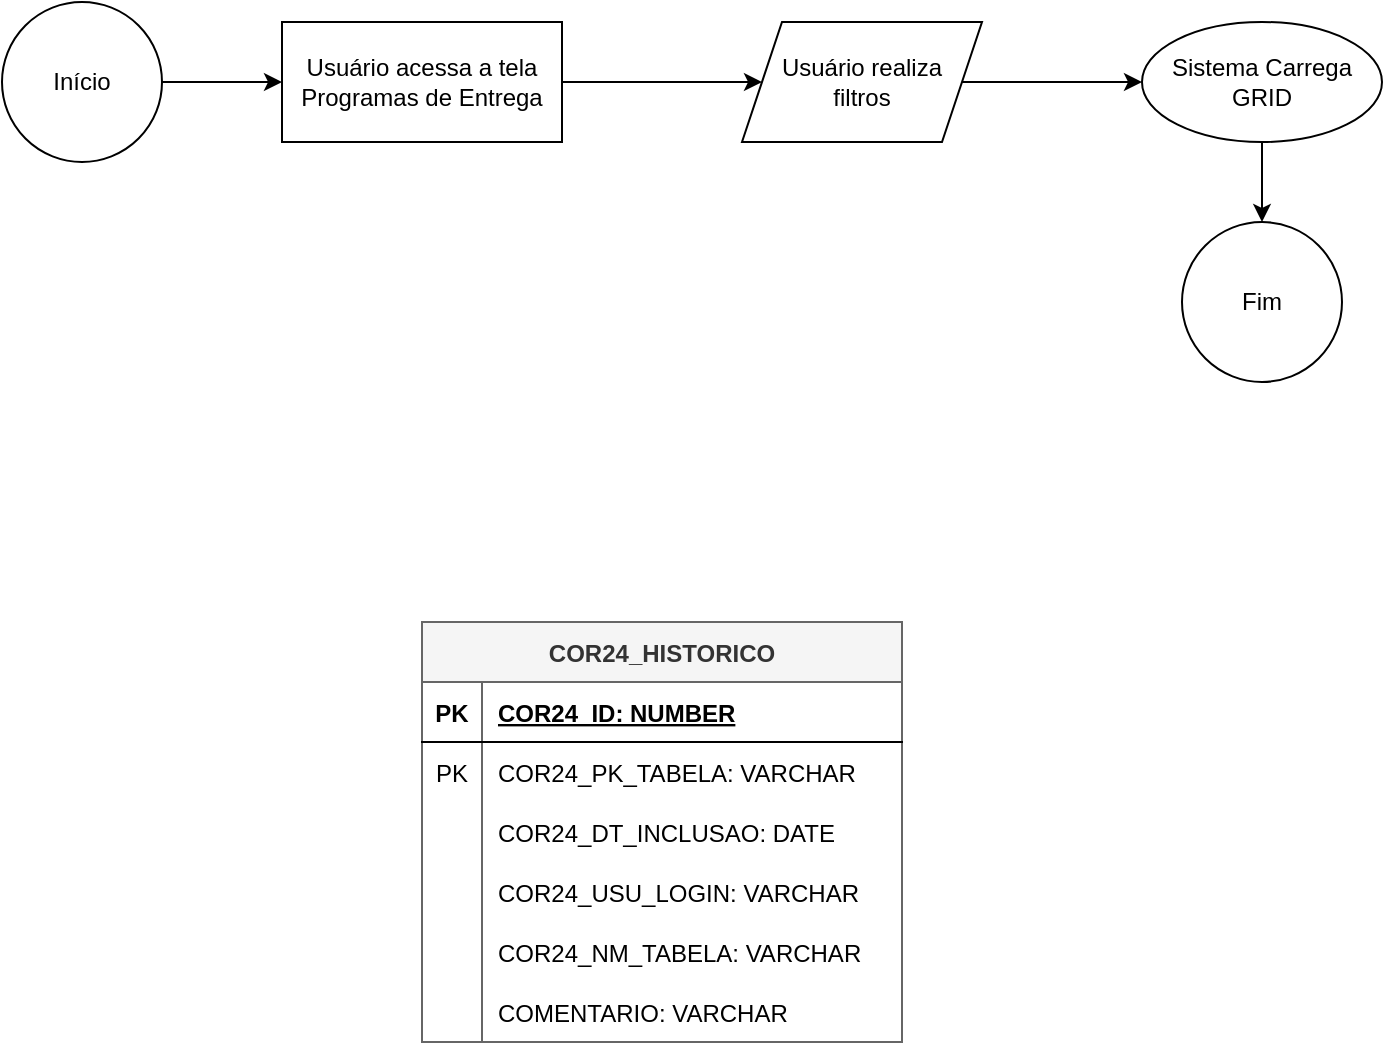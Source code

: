 <mxfile version="18.1.2" type="github">
  <diagram id="dTZOc73QGRmcEfr7qhfH" name="Page-1">
    <mxGraphModel dx="1422" dy="744" grid="1" gridSize="10" guides="1" tooltips="1" connect="1" arrows="1" fold="1" page="1" pageScale="1" pageWidth="827" pageHeight="1169" math="0" shadow="0">
      <root>
        <mxCell id="0" />
        <mxCell id="1" parent="0" />
        <mxCell id="dwxAxvNwJghYSs9Gkolr-3" value="" style="edgeStyle=orthogonalEdgeStyle;rounded=0;orthogonalLoop=1;jettySize=auto;html=1;" edge="1" parent="1" source="dwxAxvNwJghYSs9Gkolr-1" target="dwxAxvNwJghYSs9Gkolr-2">
          <mxGeometry relative="1" as="geometry" />
        </mxCell>
        <mxCell id="dwxAxvNwJghYSs9Gkolr-1" value="Início" style="ellipse;whiteSpace=wrap;html=1;aspect=fixed;" vertex="1" parent="1">
          <mxGeometry x="50" y="100" width="80" height="80" as="geometry" />
        </mxCell>
        <mxCell id="dwxAxvNwJghYSs9Gkolr-40" value="" style="edgeStyle=orthogonalEdgeStyle;rounded=0;orthogonalLoop=1;jettySize=auto;html=1;" edge="1" parent="1" source="dwxAxvNwJghYSs9Gkolr-2" target="dwxAxvNwJghYSs9Gkolr-39">
          <mxGeometry relative="1" as="geometry" />
        </mxCell>
        <mxCell id="dwxAxvNwJghYSs9Gkolr-2" value="&lt;div&gt;Usuário acessa a tela&lt;/div&gt;&lt;div&gt;Programas de Entrega&lt;br&gt;&lt;/div&gt;" style="whiteSpace=wrap;html=1;" vertex="1" parent="1">
          <mxGeometry x="190" y="110" width="140" height="60" as="geometry" />
        </mxCell>
        <mxCell id="dwxAxvNwJghYSs9Gkolr-4" value="COR24_HISTORICO" style="shape=table;startSize=30;container=1;collapsible=1;childLayout=tableLayout;fixedRows=1;rowLines=0;fontStyle=1;align=center;resizeLast=1;fillColor=#f5f5f5;sketch=0;rounded=0;shadow=0;swimlaneFillColor=#FFFFFF;fontColor=#333333;strokeColor=#666666;" vertex="1" parent="1">
          <mxGeometry x="260" y="410" width="240" height="210" as="geometry" />
        </mxCell>
        <mxCell id="dwxAxvNwJghYSs9Gkolr-5" value="" style="shape=tableRow;horizontal=0;startSize=0;swimlaneHead=0;swimlaneBody=0;fillColor=none;collapsible=0;dropTarget=0;points=[[0,0.5],[1,0.5]];portConstraint=eastwest;top=0;left=0;right=0;bottom=1;" vertex="1" parent="dwxAxvNwJghYSs9Gkolr-4">
          <mxGeometry y="30" width="240" height="30" as="geometry" />
        </mxCell>
        <mxCell id="dwxAxvNwJghYSs9Gkolr-6" value="PK" style="shape=partialRectangle;connectable=0;fillColor=none;top=0;left=0;bottom=0;right=0;fontStyle=1;overflow=hidden;" vertex="1" parent="dwxAxvNwJghYSs9Gkolr-5">
          <mxGeometry width="30" height="30" as="geometry">
            <mxRectangle width="30" height="30" as="alternateBounds" />
          </mxGeometry>
        </mxCell>
        <mxCell id="dwxAxvNwJghYSs9Gkolr-7" value="COR24_ID: NUMBER" style="shape=partialRectangle;connectable=0;fillColor=none;top=0;left=0;bottom=0;right=0;align=left;spacingLeft=6;fontStyle=5;overflow=hidden;" vertex="1" parent="dwxAxvNwJghYSs9Gkolr-5">
          <mxGeometry x="30" width="210" height="30" as="geometry">
            <mxRectangle width="210" height="30" as="alternateBounds" />
          </mxGeometry>
        </mxCell>
        <mxCell id="dwxAxvNwJghYSs9Gkolr-11" value="" style="shape=tableRow;horizontal=0;startSize=0;swimlaneHead=0;swimlaneBody=0;fillColor=none;collapsible=0;dropTarget=0;points=[[0,0.5],[1,0.5]];portConstraint=eastwest;top=0;left=0;right=0;bottom=0;" vertex="1" parent="dwxAxvNwJghYSs9Gkolr-4">
          <mxGeometry y="60" width="240" height="30" as="geometry" />
        </mxCell>
        <mxCell id="dwxAxvNwJghYSs9Gkolr-12" value="PK" style="shape=partialRectangle;connectable=0;fillColor=none;top=0;left=0;bottom=0;right=0;editable=1;overflow=hidden;" vertex="1" parent="dwxAxvNwJghYSs9Gkolr-11">
          <mxGeometry width="30" height="30" as="geometry">
            <mxRectangle width="30" height="30" as="alternateBounds" />
          </mxGeometry>
        </mxCell>
        <mxCell id="dwxAxvNwJghYSs9Gkolr-13" value="COR24_PK_TABELA: VARCHAR" style="shape=partialRectangle;connectable=0;fillColor=none;top=0;left=0;bottom=0;right=0;align=left;spacingLeft=6;overflow=hidden;" vertex="1" parent="dwxAxvNwJghYSs9Gkolr-11">
          <mxGeometry x="30" width="210" height="30" as="geometry">
            <mxRectangle width="210" height="30" as="alternateBounds" />
          </mxGeometry>
        </mxCell>
        <mxCell id="dwxAxvNwJghYSs9Gkolr-8" value="" style="shape=tableRow;horizontal=0;startSize=0;swimlaneHead=0;swimlaneBody=0;fillColor=none;collapsible=0;dropTarget=0;points=[[0,0.5],[1,0.5]];portConstraint=eastwest;top=0;left=0;right=0;bottom=0;" vertex="1" parent="dwxAxvNwJghYSs9Gkolr-4">
          <mxGeometry y="90" width="240" height="30" as="geometry" />
        </mxCell>
        <mxCell id="dwxAxvNwJghYSs9Gkolr-9" value="" style="shape=partialRectangle;connectable=0;fillColor=none;top=0;left=0;bottom=0;right=0;editable=1;overflow=hidden;" vertex="1" parent="dwxAxvNwJghYSs9Gkolr-8">
          <mxGeometry width="30" height="30" as="geometry">
            <mxRectangle width="30" height="30" as="alternateBounds" />
          </mxGeometry>
        </mxCell>
        <mxCell id="dwxAxvNwJghYSs9Gkolr-10" value="COR24_DT_INCLUSAO: DATE" style="shape=partialRectangle;connectable=0;fillColor=none;top=0;left=0;bottom=0;right=0;align=left;spacingLeft=6;overflow=hidden;" vertex="1" parent="dwxAxvNwJghYSs9Gkolr-8">
          <mxGeometry x="30" width="210" height="30" as="geometry">
            <mxRectangle width="210" height="30" as="alternateBounds" />
          </mxGeometry>
        </mxCell>
        <mxCell id="dwxAxvNwJghYSs9Gkolr-14" value="" style="shape=tableRow;horizontal=0;startSize=0;swimlaneHead=0;swimlaneBody=0;fillColor=none;collapsible=0;dropTarget=0;points=[[0,0.5],[1,0.5]];portConstraint=eastwest;top=0;left=0;right=0;bottom=0;" vertex="1" parent="dwxAxvNwJghYSs9Gkolr-4">
          <mxGeometry y="120" width="240" height="30" as="geometry" />
        </mxCell>
        <mxCell id="dwxAxvNwJghYSs9Gkolr-15" value="" style="shape=partialRectangle;connectable=0;fillColor=none;top=0;left=0;bottom=0;right=0;editable=1;overflow=hidden;" vertex="1" parent="dwxAxvNwJghYSs9Gkolr-14">
          <mxGeometry width="30" height="30" as="geometry">
            <mxRectangle width="30" height="30" as="alternateBounds" />
          </mxGeometry>
        </mxCell>
        <mxCell id="dwxAxvNwJghYSs9Gkolr-16" value="COR24_USU_LOGIN: VARCHAR" style="shape=partialRectangle;connectable=0;fillColor=none;top=0;left=0;bottom=0;right=0;align=left;spacingLeft=6;overflow=hidden;" vertex="1" parent="dwxAxvNwJghYSs9Gkolr-14">
          <mxGeometry x="30" width="210" height="30" as="geometry">
            <mxRectangle width="210" height="30" as="alternateBounds" />
          </mxGeometry>
        </mxCell>
        <mxCell id="dwxAxvNwJghYSs9Gkolr-17" value="" style="shape=tableRow;horizontal=0;startSize=0;swimlaneHead=0;swimlaneBody=0;fillColor=none;collapsible=0;dropTarget=0;points=[[0,0.5],[1,0.5]];portConstraint=eastwest;top=0;left=0;right=0;bottom=0;" vertex="1" parent="dwxAxvNwJghYSs9Gkolr-4">
          <mxGeometry y="150" width="240" height="30" as="geometry" />
        </mxCell>
        <mxCell id="dwxAxvNwJghYSs9Gkolr-18" value="" style="shape=partialRectangle;connectable=0;fillColor=none;top=0;left=0;bottom=0;right=0;editable=1;overflow=hidden;" vertex="1" parent="dwxAxvNwJghYSs9Gkolr-17">
          <mxGeometry width="30" height="30" as="geometry">
            <mxRectangle width="30" height="30" as="alternateBounds" />
          </mxGeometry>
        </mxCell>
        <mxCell id="dwxAxvNwJghYSs9Gkolr-19" value="COR24_NM_TABELA: VARCHAR" style="shape=partialRectangle;connectable=0;fillColor=none;top=0;left=0;bottom=0;right=0;align=left;spacingLeft=6;overflow=hidden;" vertex="1" parent="dwxAxvNwJghYSs9Gkolr-17">
          <mxGeometry x="30" width="210" height="30" as="geometry">
            <mxRectangle width="210" height="30" as="alternateBounds" />
          </mxGeometry>
        </mxCell>
        <mxCell id="dwxAxvNwJghYSs9Gkolr-36" value="" style="shape=tableRow;horizontal=0;startSize=0;swimlaneHead=0;swimlaneBody=0;fillColor=none;collapsible=0;dropTarget=0;points=[[0,0.5],[1,0.5]];portConstraint=eastwest;top=0;left=0;right=0;bottom=0;" vertex="1" parent="dwxAxvNwJghYSs9Gkolr-4">
          <mxGeometry y="180" width="240" height="30" as="geometry" />
        </mxCell>
        <mxCell id="dwxAxvNwJghYSs9Gkolr-37" value="" style="shape=partialRectangle;connectable=0;fillColor=none;top=0;left=0;bottom=0;right=0;editable=1;overflow=hidden;" vertex="1" parent="dwxAxvNwJghYSs9Gkolr-36">
          <mxGeometry width="30" height="30" as="geometry">
            <mxRectangle width="30" height="30" as="alternateBounds" />
          </mxGeometry>
        </mxCell>
        <mxCell id="dwxAxvNwJghYSs9Gkolr-38" value="COMENTARIO: VARCHAR" style="shape=partialRectangle;connectable=0;fillColor=none;top=0;left=0;bottom=0;right=0;align=left;spacingLeft=6;overflow=hidden;" vertex="1" parent="dwxAxvNwJghYSs9Gkolr-36">
          <mxGeometry x="30" width="210" height="30" as="geometry">
            <mxRectangle width="210" height="30" as="alternateBounds" />
          </mxGeometry>
        </mxCell>
        <mxCell id="dwxAxvNwJghYSs9Gkolr-42" value="" style="edgeStyle=orthogonalEdgeStyle;rounded=0;orthogonalLoop=1;jettySize=auto;html=1;" edge="1" parent="1" source="dwxAxvNwJghYSs9Gkolr-39" target="dwxAxvNwJghYSs9Gkolr-41">
          <mxGeometry relative="1" as="geometry" />
        </mxCell>
        <mxCell id="dwxAxvNwJghYSs9Gkolr-39" value="&lt;div&gt;Usuário realiza &lt;br&gt;&lt;/div&gt;&lt;div&gt;filtros&lt;/div&gt;" style="shape=parallelogram;perimeter=parallelogramPerimeter;whiteSpace=wrap;html=1;fixedSize=1;" vertex="1" parent="1">
          <mxGeometry x="420" y="110" width="120" height="60" as="geometry" />
        </mxCell>
        <mxCell id="dwxAxvNwJghYSs9Gkolr-44" style="edgeStyle=orthogonalEdgeStyle;rounded=0;orthogonalLoop=1;jettySize=auto;html=1;entryX=0.5;entryY=0;entryDx=0;entryDy=0;" edge="1" parent="1" source="dwxAxvNwJghYSs9Gkolr-41" target="dwxAxvNwJghYSs9Gkolr-45">
          <mxGeometry relative="1" as="geometry">
            <mxPoint x="680" y="230" as="targetPoint" />
          </mxGeometry>
        </mxCell>
        <mxCell id="dwxAxvNwJghYSs9Gkolr-41" value="&lt;div&gt;Sistema Carrega&lt;/div&gt;&lt;div&gt;GRID&lt;/div&gt;" style="ellipse;whiteSpace=wrap;html=1;" vertex="1" parent="1">
          <mxGeometry x="620" y="110" width="120" height="60" as="geometry" />
        </mxCell>
        <mxCell id="dwxAxvNwJghYSs9Gkolr-45" value="Fim" style="ellipse;whiteSpace=wrap;html=1;aspect=fixed;" vertex="1" parent="1">
          <mxGeometry x="640" y="210" width="80" height="80" as="geometry" />
        </mxCell>
      </root>
    </mxGraphModel>
  </diagram>
</mxfile>
